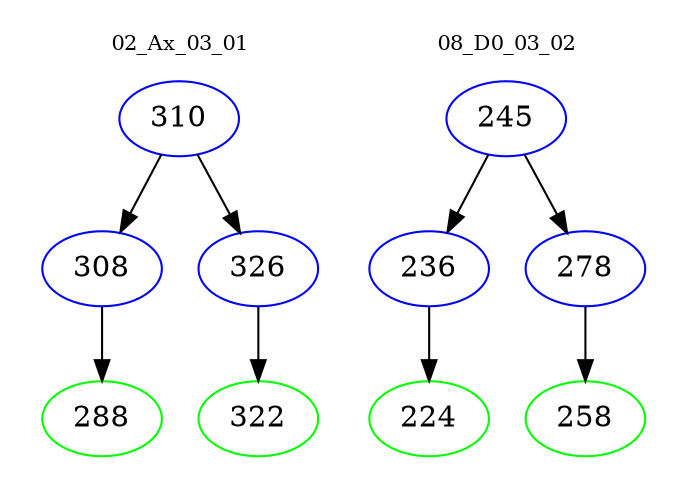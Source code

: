 digraph{
subgraph cluster_0 {
color = white
label = "02_Ax_03_01";
fontsize=10;
T0_310 [label="310", color="blue"]
T0_310 -> T0_308 [color="black"]
T0_308 [label="308", color="blue"]
T0_308 -> T0_288 [color="black"]
T0_288 [label="288", color="green"]
T0_310 -> T0_326 [color="black"]
T0_326 [label="326", color="blue"]
T0_326 -> T0_322 [color="black"]
T0_322 [label="322", color="green"]
}
subgraph cluster_1 {
color = white
label = "08_D0_03_02";
fontsize=10;
T1_245 [label="245", color="blue"]
T1_245 -> T1_236 [color="black"]
T1_236 [label="236", color="blue"]
T1_236 -> T1_224 [color="black"]
T1_224 [label="224", color="green"]
T1_245 -> T1_278 [color="black"]
T1_278 [label="278", color="blue"]
T1_278 -> T1_258 [color="black"]
T1_258 [label="258", color="green"]
}
}
